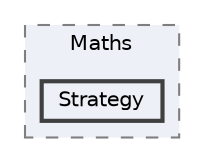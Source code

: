 digraph "Assets/_Project/Scripts/Maths/Strategy"
{
 // LATEX_PDF_SIZE
  bgcolor="transparent";
  edge [fontname=Helvetica,fontsize=10,labelfontname=Helvetica,labelfontsize=10];
  node [fontname=Helvetica,fontsize=10,shape=box,height=0.2,width=0.4];
  compound=true
  subgraph clusterdir_5a1f08321092cb09d288b2256e5afffb {
    graph [ bgcolor="#edf0f7", pencolor="grey50", label="Maths", fontname=Helvetica,fontsize=10 style="filled,dashed", URL="dir_5a1f08321092cb09d288b2256e5afffb.html",tooltip=""]
  dir_749c6a09095ef80da99aa536c3142cf7 [label="Strategy", fillcolor="#edf0f7", color="grey25", style="filled,bold", URL="dir_749c6a09095ef80da99aa536c3142cf7.html",tooltip=""];
  }
}
